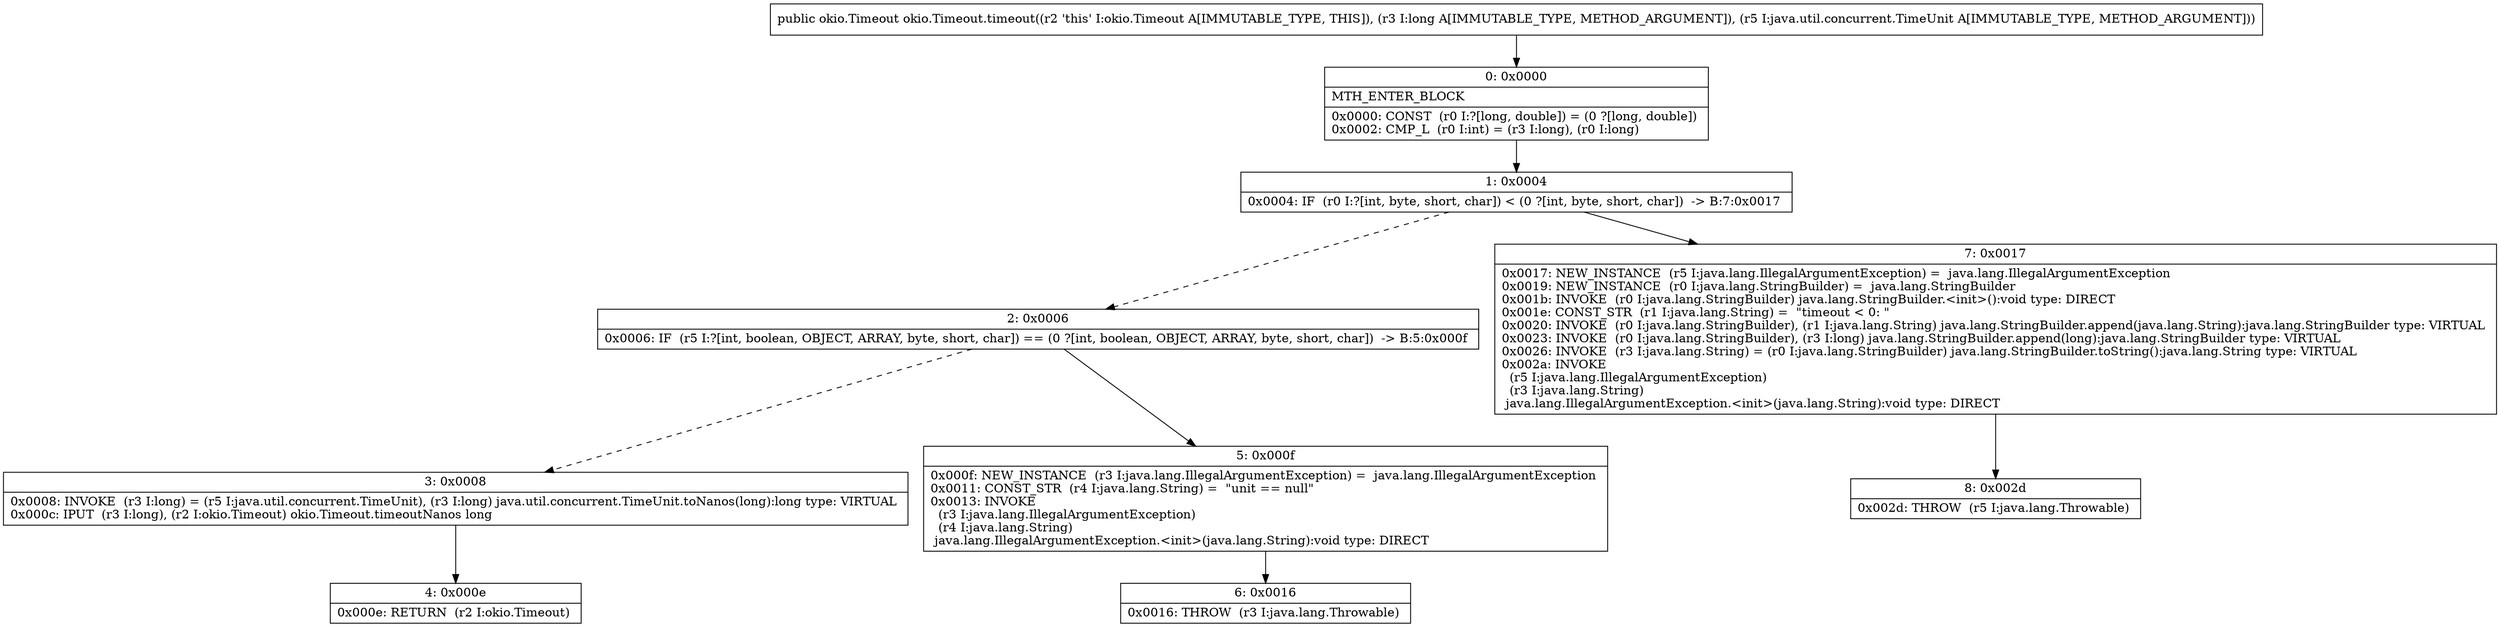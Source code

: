 digraph "CFG forokio.Timeout.timeout(JLjava\/util\/concurrent\/TimeUnit;)Lokio\/Timeout;" {
Node_0 [shape=record,label="{0\:\ 0x0000|MTH_ENTER_BLOCK\l|0x0000: CONST  (r0 I:?[long, double]) = (0 ?[long, double]) \l0x0002: CMP_L  (r0 I:int) = (r3 I:long), (r0 I:long) \l}"];
Node_1 [shape=record,label="{1\:\ 0x0004|0x0004: IF  (r0 I:?[int, byte, short, char]) \< (0 ?[int, byte, short, char])  \-\> B:7:0x0017 \l}"];
Node_2 [shape=record,label="{2\:\ 0x0006|0x0006: IF  (r5 I:?[int, boolean, OBJECT, ARRAY, byte, short, char]) == (0 ?[int, boolean, OBJECT, ARRAY, byte, short, char])  \-\> B:5:0x000f \l}"];
Node_3 [shape=record,label="{3\:\ 0x0008|0x0008: INVOKE  (r3 I:long) = (r5 I:java.util.concurrent.TimeUnit), (r3 I:long) java.util.concurrent.TimeUnit.toNanos(long):long type: VIRTUAL \l0x000c: IPUT  (r3 I:long), (r2 I:okio.Timeout) okio.Timeout.timeoutNanos long \l}"];
Node_4 [shape=record,label="{4\:\ 0x000e|0x000e: RETURN  (r2 I:okio.Timeout) \l}"];
Node_5 [shape=record,label="{5\:\ 0x000f|0x000f: NEW_INSTANCE  (r3 I:java.lang.IllegalArgumentException) =  java.lang.IllegalArgumentException \l0x0011: CONST_STR  (r4 I:java.lang.String) =  \"unit == null\" \l0x0013: INVOKE  \l  (r3 I:java.lang.IllegalArgumentException)\l  (r4 I:java.lang.String)\l java.lang.IllegalArgumentException.\<init\>(java.lang.String):void type: DIRECT \l}"];
Node_6 [shape=record,label="{6\:\ 0x0016|0x0016: THROW  (r3 I:java.lang.Throwable) \l}"];
Node_7 [shape=record,label="{7\:\ 0x0017|0x0017: NEW_INSTANCE  (r5 I:java.lang.IllegalArgumentException) =  java.lang.IllegalArgumentException \l0x0019: NEW_INSTANCE  (r0 I:java.lang.StringBuilder) =  java.lang.StringBuilder \l0x001b: INVOKE  (r0 I:java.lang.StringBuilder) java.lang.StringBuilder.\<init\>():void type: DIRECT \l0x001e: CONST_STR  (r1 I:java.lang.String) =  \"timeout \< 0: \" \l0x0020: INVOKE  (r0 I:java.lang.StringBuilder), (r1 I:java.lang.String) java.lang.StringBuilder.append(java.lang.String):java.lang.StringBuilder type: VIRTUAL \l0x0023: INVOKE  (r0 I:java.lang.StringBuilder), (r3 I:long) java.lang.StringBuilder.append(long):java.lang.StringBuilder type: VIRTUAL \l0x0026: INVOKE  (r3 I:java.lang.String) = (r0 I:java.lang.StringBuilder) java.lang.StringBuilder.toString():java.lang.String type: VIRTUAL \l0x002a: INVOKE  \l  (r5 I:java.lang.IllegalArgumentException)\l  (r3 I:java.lang.String)\l java.lang.IllegalArgumentException.\<init\>(java.lang.String):void type: DIRECT \l}"];
Node_8 [shape=record,label="{8\:\ 0x002d|0x002d: THROW  (r5 I:java.lang.Throwable) \l}"];
MethodNode[shape=record,label="{public okio.Timeout okio.Timeout.timeout((r2 'this' I:okio.Timeout A[IMMUTABLE_TYPE, THIS]), (r3 I:long A[IMMUTABLE_TYPE, METHOD_ARGUMENT]), (r5 I:java.util.concurrent.TimeUnit A[IMMUTABLE_TYPE, METHOD_ARGUMENT])) }"];
MethodNode -> Node_0;
Node_0 -> Node_1;
Node_1 -> Node_2[style=dashed];
Node_1 -> Node_7;
Node_2 -> Node_3[style=dashed];
Node_2 -> Node_5;
Node_3 -> Node_4;
Node_5 -> Node_6;
Node_7 -> Node_8;
}

